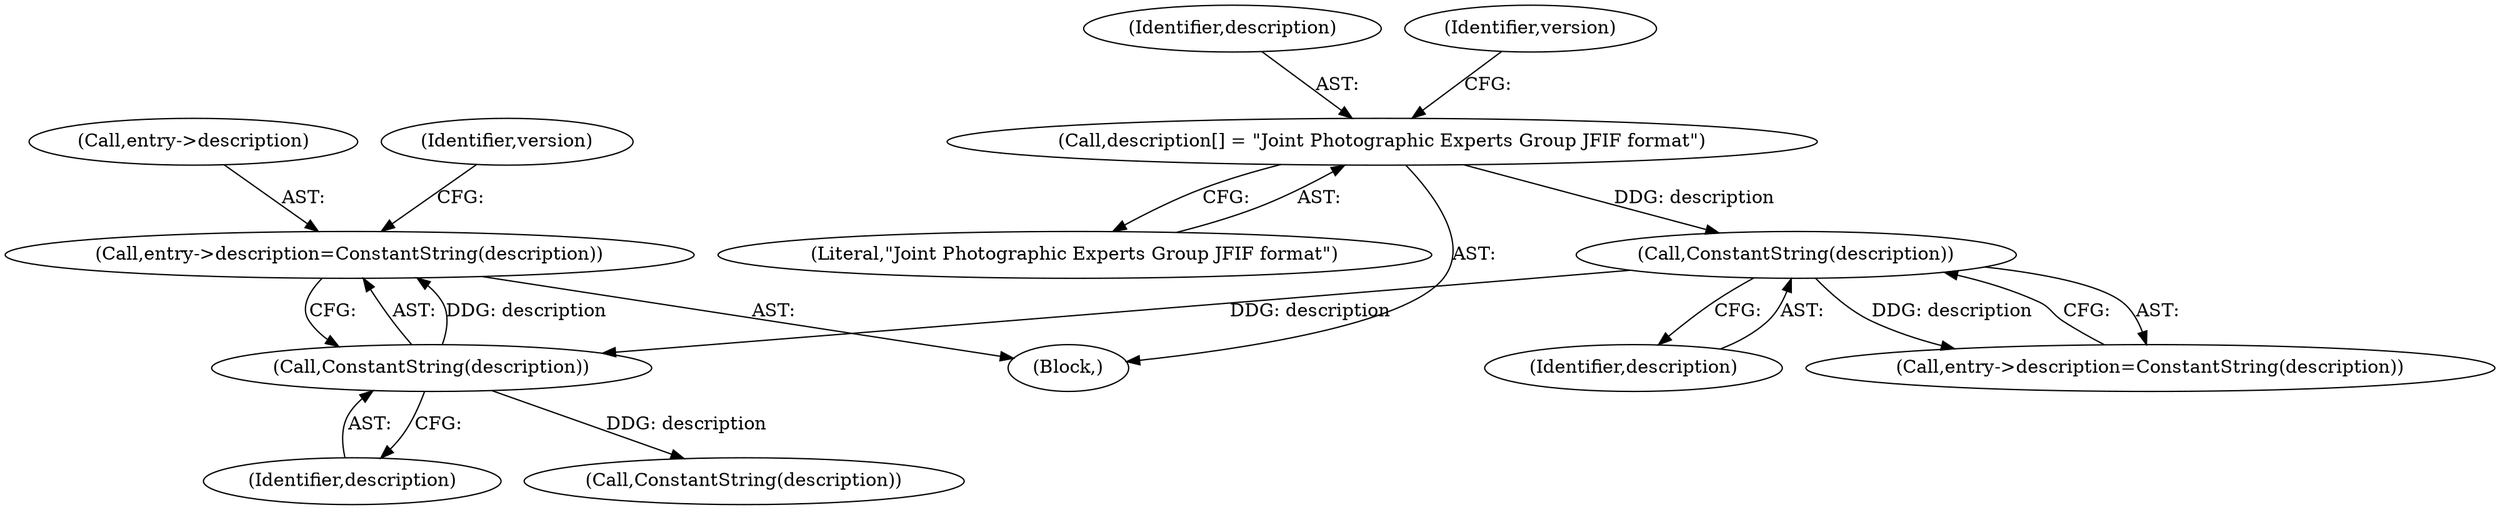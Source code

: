 digraph "0_ImageMagick_948356eec65aea91995d4b7cc487d197d2c5f602_0@pointer" {
"1000233" [label="(Call,entry->description=ConstantString(description))"];
"1000237" [label="(Call,ConstantString(description))"];
"1000164" [label="(Call,ConstantString(description))"];
"1000106" [label="(Call,description[] = \"Joint Photographic Experts Group JFIF format\")"];
"1000107" [label="(Identifier,description)"];
"1000234" [label="(Call,entry->description)"];
"1000237" [label="(Call,ConstantString(description))"];
"1000233" [label="(Call,entry->description=ConstantString(description))"];
"1000238" [label="(Identifier,description)"];
"1000164" [label="(Call,ConstantString(description))"];
"1000102" [label="(Block,)"];
"1000303" [label="(Call,ConstantString(description))"];
"1000242" [label="(Identifier,version)"];
"1000160" [label="(Call,entry->description=ConstantString(description))"];
"1000108" [label="(Literal,\"Joint Photographic Experts Group JFIF format\")"];
"1000106" [label="(Call,description[] = \"Joint Photographic Experts Group JFIF format\")"];
"1000111" [label="(Identifier,version)"];
"1000165" [label="(Identifier,description)"];
"1000233" -> "1000102"  [label="AST: "];
"1000233" -> "1000237"  [label="CFG: "];
"1000234" -> "1000233"  [label="AST: "];
"1000237" -> "1000233"  [label="AST: "];
"1000242" -> "1000233"  [label="CFG: "];
"1000237" -> "1000233"  [label="DDG: description"];
"1000237" -> "1000238"  [label="CFG: "];
"1000238" -> "1000237"  [label="AST: "];
"1000164" -> "1000237"  [label="DDG: description"];
"1000237" -> "1000303"  [label="DDG: description"];
"1000164" -> "1000160"  [label="AST: "];
"1000164" -> "1000165"  [label="CFG: "];
"1000165" -> "1000164"  [label="AST: "];
"1000160" -> "1000164"  [label="CFG: "];
"1000164" -> "1000160"  [label="DDG: description"];
"1000106" -> "1000164"  [label="DDG: description"];
"1000106" -> "1000102"  [label="AST: "];
"1000106" -> "1000108"  [label="CFG: "];
"1000107" -> "1000106"  [label="AST: "];
"1000108" -> "1000106"  [label="AST: "];
"1000111" -> "1000106"  [label="CFG: "];
}

